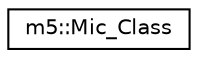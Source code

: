 digraph "Graphical Class Hierarchy"
{
 // LATEX_PDF_SIZE
  edge [fontname="Helvetica",fontsize="10",labelfontname="Helvetica",labelfontsize="10"];
  node [fontname="Helvetica",fontsize="10",shape=record];
  rankdir="LR";
  Node0 [label="m5::Mic_Class",height=0.2,width=0.4,color="black", fillcolor="white", style="filled",URL="$classm5_1_1Mic__Class.html",tooltip=" "];
}
